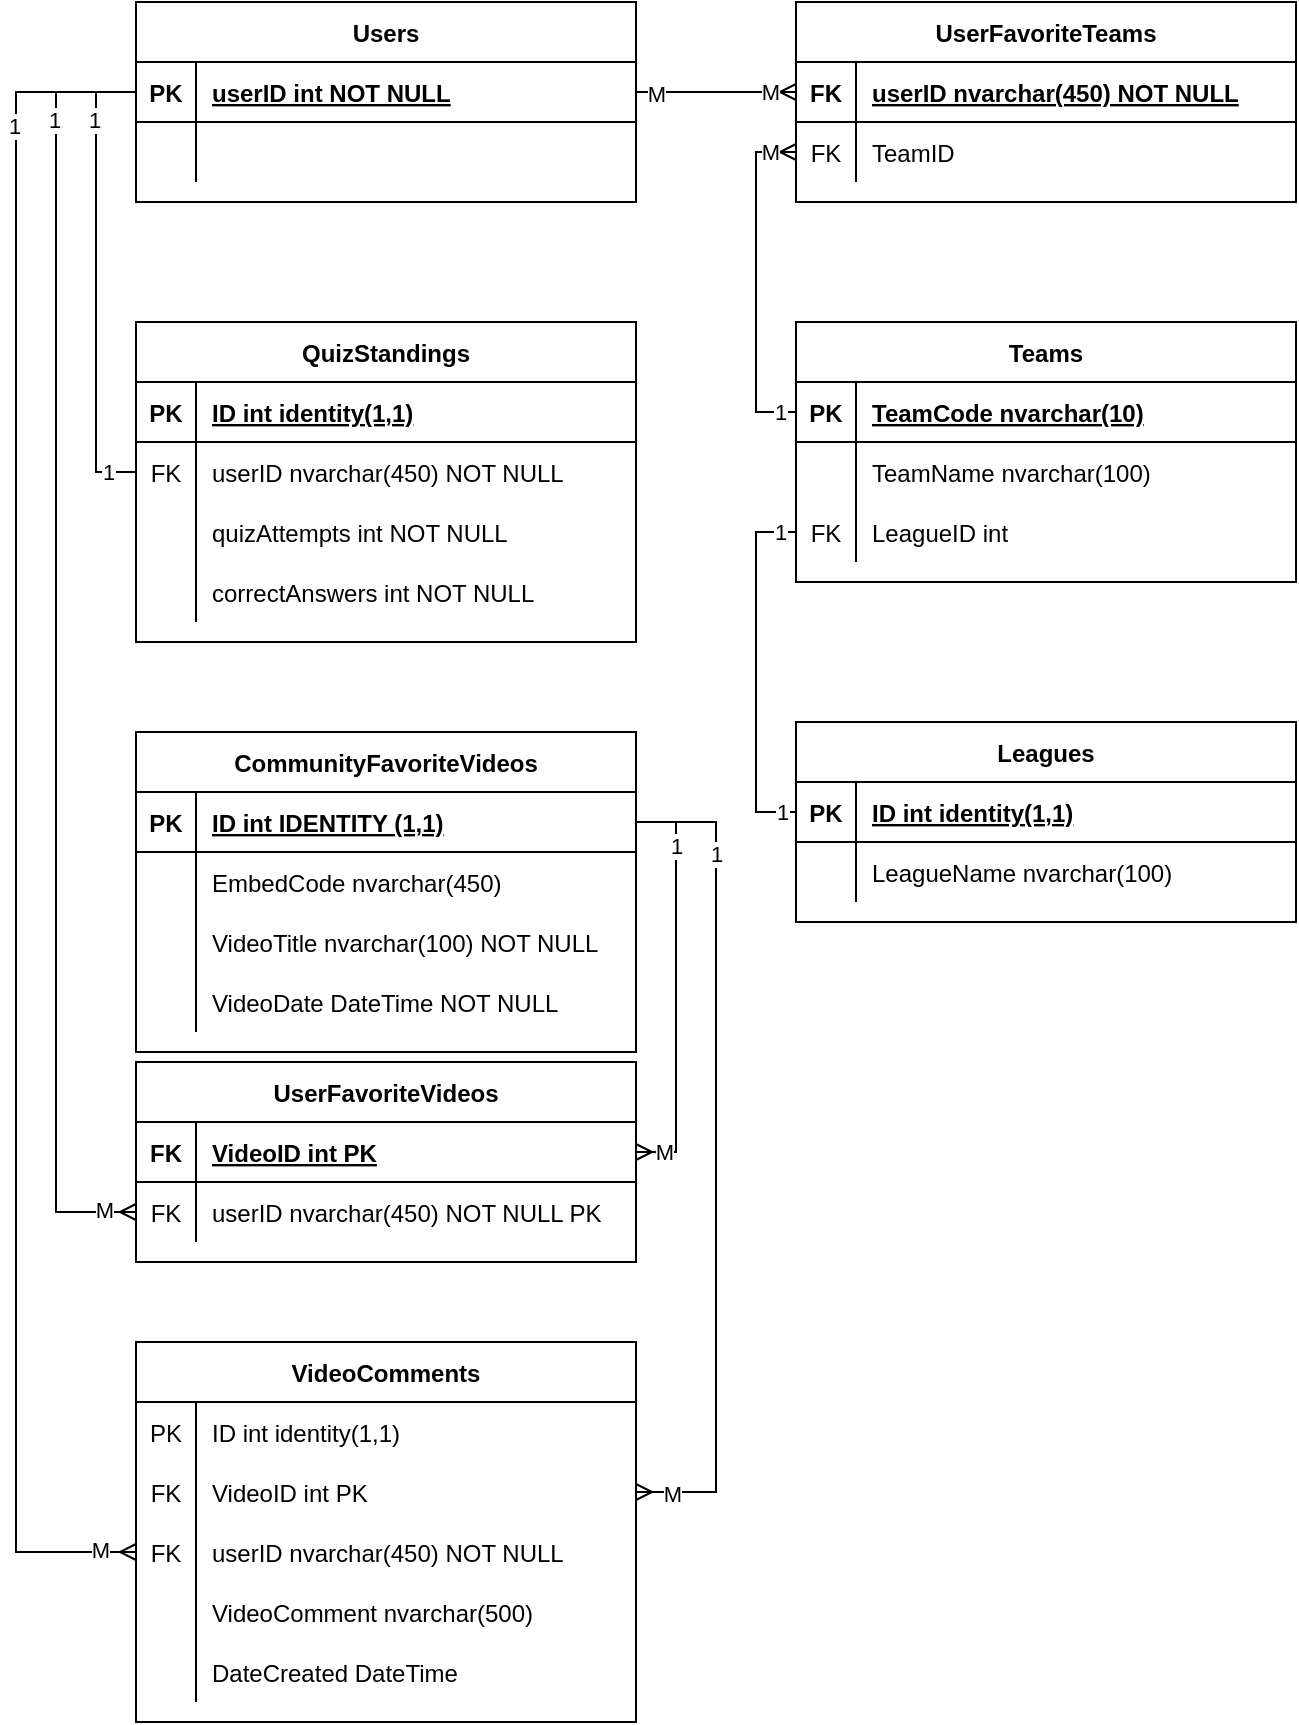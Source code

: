 <mxfile version="13.10.2" type="device"><diagram id="R2lEEEUBdFMjLlhIrx00" name="Page-1"><mxGraphModel dx="1718" dy="962" grid="1" gridSize="10" guides="1" tooltips="1" connect="1" arrows="1" fold="1" page="1" pageScale="1" pageWidth="850" pageHeight="1100" math="0" shadow="0" extFonts="Permanent Marker^https://fonts.googleapis.com/css?family=Permanent+Marker"><root><mxCell id="0"/><mxCell id="1" parent="0"/><mxCell id="C-vyLk0tnHw3VtMMgP7b-2" value="UserFavoriteTeams" style="shape=table;startSize=30;container=1;collapsible=1;childLayout=tableLayout;fixedRows=1;rowLines=0;fontStyle=1;align=center;resizeLast=1;" parent="1" vertex="1"><mxGeometry x="450" y="120" width="250" height="100" as="geometry"/></mxCell><mxCell id="C-vyLk0tnHw3VtMMgP7b-3" value="" style="shape=partialRectangle;collapsible=0;dropTarget=0;pointerEvents=0;fillColor=none;points=[[0,0.5],[1,0.5]];portConstraint=eastwest;top=0;left=0;right=0;bottom=1;" parent="C-vyLk0tnHw3VtMMgP7b-2" vertex="1"><mxGeometry y="30" width="250" height="30" as="geometry"/></mxCell><mxCell id="C-vyLk0tnHw3VtMMgP7b-4" value="FK" style="shape=partialRectangle;overflow=hidden;connectable=0;fillColor=none;top=0;left=0;bottom=0;right=0;fontStyle=1;" parent="C-vyLk0tnHw3VtMMgP7b-3" vertex="1"><mxGeometry width="30" height="30" as="geometry"/></mxCell><mxCell id="C-vyLk0tnHw3VtMMgP7b-5" value="userID nvarchar(450) NOT NULL" style="shape=partialRectangle;overflow=hidden;connectable=0;fillColor=none;top=0;left=0;bottom=0;right=0;align=left;spacingLeft=6;fontStyle=5;" parent="C-vyLk0tnHw3VtMMgP7b-3" vertex="1"><mxGeometry x="30" width="220" height="30" as="geometry"/></mxCell><mxCell id="C-vyLk0tnHw3VtMMgP7b-6" value="" style="shape=partialRectangle;collapsible=0;dropTarget=0;pointerEvents=0;fillColor=none;points=[[0,0.5],[1,0.5]];portConstraint=eastwest;top=0;left=0;right=0;bottom=0;" parent="C-vyLk0tnHw3VtMMgP7b-2" vertex="1"><mxGeometry y="60" width="250" height="30" as="geometry"/></mxCell><mxCell id="C-vyLk0tnHw3VtMMgP7b-7" value="FK" style="shape=partialRectangle;overflow=hidden;connectable=0;fillColor=none;top=0;left=0;bottom=0;right=0;" parent="C-vyLk0tnHw3VtMMgP7b-6" vertex="1"><mxGeometry width="30" height="30" as="geometry"/></mxCell><mxCell id="C-vyLk0tnHw3VtMMgP7b-8" value="TeamID" style="shape=partialRectangle;overflow=hidden;connectable=0;fillColor=none;top=0;left=0;bottom=0;right=0;align=left;spacingLeft=6;" parent="C-vyLk0tnHw3VtMMgP7b-6" vertex="1"><mxGeometry x="30" width="220" height="30" as="geometry"/></mxCell><mxCell id="C-vyLk0tnHw3VtMMgP7b-13" value="Teams" style="shape=table;startSize=30;container=1;collapsible=1;childLayout=tableLayout;fixedRows=1;rowLines=0;fontStyle=1;align=center;resizeLast=1;" parent="1" vertex="1"><mxGeometry x="450" y="280" width="250" height="130" as="geometry"/></mxCell><mxCell id="C-vyLk0tnHw3VtMMgP7b-14" value="" style="shape=partialRectangle;collapsible=0;dropTarget=0;pointerEvents=0;fillColor=none;points=[[0,0.5],[1,0.5]];portConstraint=eastwest;top=0;left=0;right=0;bottom=1;" parent="C-vyLk0tnHw3VtMMgP7b-13" vertex="1"><mxGeometry y="30" width="250" height="30" as="geometry"/></mxCell><mxCell id="C-vyLk0tnHw3VtMMgP7b-15" value="PK" style="shape=partialRectangle;overflow=hidden;connectable=0;fillColor=none;top=0;left=0;bottom=0;right=0;fontStyle=1;" parent="C-vyLk0tnHw3VtMMgP7b-14" vertex="1"><mxGeometry width="30" height="30" as="geometry"/></mxCell><mxCell id="C-vyLk0tnHw3VtMMgP7b-16" value="TeamCode nvarchar(10)" style="shape=partialRectangle;overflow=hidden;connectable=0;fillColor=none;top=0;left=0;bottom=0;right=0;align=left;spacingLeft=6;fontStyle=5;" parent="C-vyLk0tnHw3VtMMgP7b-14" vertex="1"><mxGeometry x="30" width="220" height="30" as="geometry"/></mxCell><mxCell id="C-vyLk0tnHw3VtMMgP7b-17" value="" style="shape=partialRectangle;collapsible=0;dropTarget=0;pointerEvents=0;fillColor=none;points=[[0,0.5],[1,0.5]];portConstraint=eastwest;top=0;left=0;right=0;bottom=0;" parent="C-vyLk0tnHw3VtMMgP7b-13" vertex="1"><mxGeometry y="60" width="250" height="30" as="geometry"/></mxCell><mxCell id="C-vyLk0tnHw3VtMMgP7b-18" value="" style="shape=partialRectangle;overflow=hidden;connectable=0;fillColor=none;top=0;left=0;bottom=0;right=0;" parent="C-vyLk0tnHw3VtMMgP7b-17" vertex="1"><mxGeometry width="30" height="30" as="geometry"/></mxCell><mxCell id="C-vyLk0tnHw3VtMMgP7b-19" value="TeamName nvarchar(100)" style="shape=partialRectangle;overflow=hidden;connectable=0;fillColor=none;top=0;left=0;bottom=0;right=0;align=left;spacingLeft=6;" parent="C-vyLk0tnHw3VtMMgP7b-17" vertex="1"><mxGeometry x="30" width="220" height="30" as="geometry"/></mxCell><mxCell id="a4Ep99vdAqPUTgb9YSFr-7" value="" style="shape=partialRectangle;collapsible=0;dropTarget=0;pointerEvents=0;fillColor=none;points=[[0,0.5],[1,0.5]];portConstraint=eastwest;top=0;left=0;right=0;bottom=0;" vertex="1" parent="C-vyLk0tnHw3VtMMgP7b-13"><mxGeometry y="90" width="250" height="30" as="geometry"/></mxCell><mxCell id="a4Ep99vdAqPUTgb9YSFr-8" value="FK" style="shape=partialRectangle;overflow=hidden;connectable=0;fillColor=none;top=0;left=0;bottom=0;right=0;" vertex="1" parent="a4Ep99vdAqPUTgb9YSFr-7"><mxGeometry width="30" height="30" as="geometry"/></mxCell><mxCell id="a4Ep99vdAqPUTgb9YSFr-9" value="LeagueID int" style="shape=partialRectangle;overflow=hidden;connectable=0;fillColor=none;top=0;left=0;bottom=0;right=0;align=left;spacingLeft=6;" vertex="1" parent="a4Ep99vdAqPUTgb9YSFr-7"><mxGeometry x="30" width="220" height="30" as="geometry"/></mxCell><mxCell id="C-vyLk0tnHw3VtMMgP7b-23" value="Users" style="shape=table;startSize=30;container=1;collapsible=1;childLayout=tableLayout;fixedRows=1;rowLines=0;fontStyle=1;align=center;resizeLast=1;" parent="1" vertex="1"><mxGeometry x="120" y="120" width="250" height="100" as="geometry"/></mxCell><mxCell id="C-vyLk0tnHw3VtMMgP7b-24" value="" style="shape=partialRectangle;collapsible=0;dropTarget=0;pointerEvents=0;fillColor=none;points=[[0,0.5],[1,0.5]];portConstraint=eastwest;top=0;left=0;right=0;bottom=1;" parent="C-vyLk0tnHw3VtMMgP7b-23" vertex="1"><mxGeometry y="30" width="250" height="30" as="geometry"/></mxCell><mxCell id="C-vyLk0tnHw3VtMMgP7b-25" value="PK" style="shape=partialRectangle;overflow=hidden;connectable=0;fillColor=none;top=0;left=0;bottom=0;right=0;fontStyle=1;" parent="C-vyLk0tnHw3VtMMgP7b-24" vertex="1"><mxGeometry width="30" height="30" as="geometry"/></mxCell><mxCell id="C-vyLk0tnHw3VtMMgP7b-26" value="userID int NOT NULL " style="shape=partialRectangle;overflow=hidden;connectable=0;fillColor=none;top=0;left=0;bottom=0;right=0;align=left;spacingLeft=6;fontStyle=5;" parent="C-vyLk0tnHw3VtMMgP7b-24" vertex="1"><mxGeometry x="30" width="220" height="30" as="geometry"/></mxCell><mxCell id="C-vyLk0tnHw3VtMMgP7b-27" value="" style="shape=partialRectangle;collapsible=0;dropTarget=0;pointerEvents=0;fillColor=none;points=[[0,0.5],[1,0.5]];portConstraint=eastwest;top=0;left=0;right=0;bottom=0;" parent="C-vyLk0tnHw3VtMMgP7b-23" vertex="1"><mxGeometry y="60" width="250" height="30" as="geometry"/></mxCell><mxCell id="C-vyLk0tnHw3VtMMgP7b-28" value="" style="shape=partialRectangle;overflow=hidden;connectable=0;fillColor=none;top=0;left=0;bottom=0;right=0;" parent="C-vyLk0tnHw3VtMMgP7b-27" vertex="1"><mxGeometry width="30" height="30" as="geometry"/></mxCell><mxCell id="C-vyLk0tnHw3VtMMgP7b-29" value="" style="shape=partialRectangle;overflow=hidden;connectable=0;fillColor=none;top=0;left=0;bottom=0;right=0;align=left;spacingLeft=6;" parent="C-vyLk0tnHw3VtMMgP7b-27" vertex="1"><mxGeometry x="30" width="220" height="30" as="geometry"/></mxCell><mxCell id="a4Ep99vdAqPUTgb9YSFr-1" style="edgeStyle=orthogonalEdgeStyle;rounded=0;orthogonalLoop=1;jettySize=auto;html=1;exitX=1;exitY=0.5;exitDx=0;exitDy=0;entryX=0;entryY=0.5;entryDx=0;entryDy=0;endArrow=ERmany;endFill=0;" edge="1" parent="1" source="C-vyLk0tnHw3VtMMgP7b-24" target="C-vyLk0tnHw3VtMMgP7b-3"><mxGeometry relative="1" as="geometry"/></mxCell><mxCell id="a4Ep99vdAqPUTgb9YSFr-2" value="M" style="edgeLabel;html=1;align=center;verticalAlign=middle;resizable=0;points=[];" vertex="1" connectable="0" parent="a4Ep99vdAqPUTgb9YSFr-1"><mxGeometry x="-0.767" y="-1" relative="1" as="geometry"><mxPoint as="offset"/></mxGeometry></mxCell><mxCell id="a4Ep99vdAqPUTgb9YSFr-3" value="M" style="edgeLabel;html=1;align=center;verticalAlign=middle;resizable=0;points=[];" vertex="1" connectable="0" parent="a4Ep99vdAqPUTgb9YSFr-1"><mxGeometry x="0.675" relative="1" as="geometry"><mxPoint as="offset"/></mxGeometry></mxCell><mxCell id="a4Ep99vdAqPUTgb9YSFr-4" style="edgeStyle=orthogonalEdgeStyle;rounded=0;orthogonalLoop=1;jettySize=auto;html=1;exitX=0;exitY=0.5;exitDx=0;exitDy=0;entryX=0;entryY=0.5;entryDx=0;entryDy=0;startArrow=ERmany;startFill=0;endArrow=none;endFill=0;" edge="1" parent="1" source="C-vyLk0tnHw3VtMMgP7b-6" target="C-vyLk0tnHw3VtMMgP7b-14"><mxGeometry relative="1" as="geometry"/></mxCell><mxCell id="a4Ep99vdAqPUTgb9YSFr-5" value="1" style="edgeLabel;html=1;align=center;verticalAlign=middle;resizable=0;points=[];" vertex="1" connectable="0" parent="a4Ep99vdAqPUTgb9YSFr-4"><mxGeometry x="0.853" relative="1" as="geometry"><mxPoint x="4" as="offset"/></mxGeometry></mxCell><mxCell id="a4Ep99vdAqPUTgb9YSFr-6" value="M" style="edgeLabel;html=1;align=center;verticalAlign=middle;resizable=0;points=[];" vertex="1" connectable="0" parent="a4Ep99vdAqPUTgb9YSFr-4"><mxGeometry x="-0.921" relative="1" as="geometry"><mxPoint x="-7" as="offset"/></mxGeometry></mxCell><mxCell id="a4Ep99vdAqPUTgb9YSFr-10" value="Leagues" style="shape=table;startSize=30;container=1;collapsible=1;childLayout=tableLayout;fixedRows=1;rowLines=0;fontStyle=1;align=center;resizeLast=1;" vertex="1" parent="1"><mxGeometry x="450" y="480" width="250" height="100" as="geometry"/></mxCell><mxCell id="a4Ep99vdAqPUTgb9YSFr-11" value="" style="shape=partialRectangle;collapsible=0;dropTarget=0;pointerEvents=0;fillColor=none;points=[[0,0.5],[1,0.5]];portConstraint=eastwest;top=0;left=0;right=0;bottom=1;" vertex="1" parent="a4Ep99vdAqPUTgb9YSFr-10"><mxGeometry y="30" width="250" height="30" as="geometry"/></mxCell><mxCell id="a4Ep99vdAqPUTgb9YSFr-12" value="PK" style="shape=partialRectangle;overflow=hidden;connectable=0;fillColor=none;top=0;left=0;bottom=0;right=0;fontStyle=1;" vertex="1" parent="a4Ep99vdAqPUTgb9YSFr-11"><mxGeometry width="30" height="30" as="geometry"/></mxCell><mxCell id="a4Ep99vdAqPUTgb9YSFr-13" value="ID int identity(1,1)" style="shape=partialRectangle;overflow=hidden;connectable=0;fillColor=none;top=0;left=0;bottom=0;right=0;align=left;spacingLeft=6;fontStyle=5;" vertex="1" parent="a4Ep99vdAqPUTgb9YSFr-11"><mxGeometry x="30" width="220" height="30" as="geometry"/></mxCell><mxCell id="a4Ep99vdAqPUTgb9YSFr-14" value="" style="shape=partialRectangle;collapsible=0;dropTarget=0;pointerEvents=0;fillColor=none;points=[[0,0.5],[1,0.5]];portConstraint=eastwest;top=0;left=0;right=0;bottom=0;" vertex="1" parent="a4Ep99vdAqPUTgb9YSFr-10"><mxGeometry y="60" width="250" height="30" as="geometry"/></mxCell><mxCell id="a4Ep99vdAqPUTgb9YSFr-15" value="" style="shape=partialRectangle;overflow=hidden;connectable=0;fillColor=none;top=0;left=0;bottom=0;right=0;" vertex="1" parent="a4Ep99vdAqPUTgb9YSFr-14"><mxGeometry width="30" height="30" as="geometry"/></mxCell><mxCell id="a4Ep99vdAqPUTgb9YSFr-16" value="LeagueName nvarchar(100)" style="shape=partialRectangle;overflow=hidden;connectable=0;fillColor=none;top=0;left=0;bottom=0;right=0;align=left;spacingLeft=6;" vertex="1" parent="a4Ep99vdAqPUTgb9YSFr-14"><mxGeometry x="30" width="220" height="30" as="geometry"/></mxCell><mxCell id="a4Ep99vdAqPUTgb9YSFr-23" style="edgeStyle=orthogonalEdgeStyle;rounded=0;orthogonalLoop=1;jettySize=auto;html=1;entryX=0;entryY=0.5;entryDx=0;entryDy=0;startArrow=none;startFill=0;endArrow=none;endFill=0;" edge="1" parent="1" source="a4Ep99vdAqPUTgb9YSFr-7" target="a4Ep99vdAqPUTgb9YSFr-11"><mxGeometry relative="1" as="geometry"/></mxCell><mxCell id="a4Ep99vdAqPUTgb9YSFr-24" value="1" style="edgeLabel;html=1;align=center;verticalAlign=middle;resizable=0;points=[];" vertex="1" connectable="0" parent="a4Ep99vdAqPUTgb9YSFr-23"><mxGeometry x="-0.908" relative="1" as="geometry"><mxPoint as="offset"/></mxGeometry></mxCell><mxCell id="a4Ep99vdAqPUTgb9YSFr-25" value="1" style="edgeLabel;html=1;align=center;verticalAlign=middle;resizable=0;points=[];" vertex="1" connectable="0" parent="a4Ep99vdAqPUTgb9YSFr-23"><mxGeometry x="0.917" relative="1" as="geometry"><mxPoint as="offset"/></mxGeometry></mxCell><mxCell id="a4Ep99vdAqPUTgb9YSFr-26" value="QuizStandings" style="shape=table;startSize=30;container=1;collapsible=1;childLayout=tableLayout;fixedRows=1;rowLines=0;fontStyle=1;align=center;resizeLast=1;" vertex="1" parent="1"><mxGeometry x="120" y="280" width="250" height="160" as="geometry"/></mxCell><mxCell id="a4Ep99vdAqPUTgb9YSFr-27" value="" style="shape=partialRectangle;collapsible=0;dropTarget=0;pointerEvents=0;fillColor=none;points=[[0,0.5],[1,0.5]];portConstraint=eastwest;top=0;left=0;right=0;bottom=1;" vertex="1" parent="a4Ep99vdAqPUTgb9YSFr-26"><mxGeometry y="30" width="250" height="30" as="geometry"/></mxCell><mxCell id="a4Ep99vdAqPUTgb9YSFr-28" value="PK" style="shape=partialRectangle;overflow=hidden;connectable=0;fillColor=none;top=0;left=0;bottom=0;right=0;fontStyle=1;" vertex="1" parent="a4Ep99vdAqPUTgb9YSFr-27"><mxGeometry width="30" height="30" as="geometry"/></mxCell><mxCell id="a4Ep99vdAqPUTgb9YSFr-29" value="ID int identity(1,1)" style="shape=partialRectangle;overflow=hidden;connectable=0;fillColor=none;top=0;left=0;bottom=0;right=0;align=left;spacingLeft=6;fontStyle=5;" vertex="1" parent="a4Ep99vdAqPUTgb9YSFr-27"><mxGeometry x="30" width="220" height="30" as="geometry"/></mxCell><mxCell id="a4Ep99vdAqPUTgb9YSFr-33" value="" style="shape=partialRectangle;collapsible=0;dropTarget=0;pointerEvents=0;fillColor=none;points=[[0,0.5],[1,0.5]];portConstraint=eastwest;top=0;left=0;right=0;bottom=0;" vertex="1" parent="a4Ep99vdAqPUTgb9YSFr-26"><mxGeometry y="60" width="250" height="30" as="geometry"/></mxCell><mxCell id="a4Ep99vdAqPUTgb9YSFr-34" value="FK" style="shape=partialRectangle;overflow=hidden;connectable=0;fillColor=none;top=0;left=0;bottom=0;right=0;" vertex="1" parent="a4Ep99vdAqPUTgb9YSFr-33"><mxGeometry width="30" height="30" as="geometry"/></mxCell><mxCell id="a4Ep99vdAqPUTgb9YSFr-35" value="userID nvarchar(450) NOT NULL" style="shape=partialRectangle;overflow=hidden;connectable=0;fillColor=none;top=0;left=0;bottom=0;right=0;align=left;spacingLeft=6;" vertex="1" parent="a4Ep99vdAqPUTgb9YSFr-33"><mxGeometry x="30" width="220" height="30" as="geometry"/></mxCell><mxCell id="a4Ep99vdAqPUTgb9YSFr-36" value="" style="shape=partialRectangle;collapsible=0;dropTarget=0;pointerEvents=0;fillColor=none;points=[[0,0.5],[1,0.5]];portConstraint=eastwest;top=0;left=0;right=0;bottom=0;" vertex="1" parent="a4Ep99vdAqPUTgb9YSFr-26"><mxGeometry y="90" width="250" height="30" as="geometry"/></mxCell><mxCell id="a4Ep99vdAqPUTgb9YSFr-37" value="" style="shape=partialRectangle;overflow=hidden;connectable=0;fillColor=none;top=0;left=0;bottom=0;right=0;" vertex="1" parent="a4Ep99vdAqPUTgb9YSFr-36"><mxGeometry width="30" height="30" as="geometry"/></mxCell><mxCell id="a4Ep99vdAqPUTgb9YSFr-38" value="quizAttempts int NOT NULL" style="shape=partialRectangle;overflow=hidden;connectable=0;fillColor=none;top=0;left=0;bottom=0;right=0;align=left;spacingLeft=6;" vertex="1" parent="a4Ep99vdAqPUTgb9YSFr-36"><mxGeometry x="30" width="220" height="30" as="geometry"/></mxCell><mxCell id="a4Ep99vdAqPUTgb9YSFr-44" value="" style="shape=partialRectangle;collapsible=0;dropTarget=0;pointerEvents=0;fillColor=none;points=[[0,0.5],[1,0.5]];portConstraint=eastwest;top=0;left=0;right=0;bottom=0;" vertex="1" parent="a4Ep99vdAqPUTgb9YSFr-26"><mxGeometry y="120" width="250" height="30" as="geometry"/></mxCell><mxCell id="a4Ep99vdAqPUTgb9YSFr-45" value="" style="shape=partialRectangle;overflow=hidden;connectable=0;fillColor=none;top=0;left=0;bottom=0;right=0;" vertex="1" parent="a4Ep99vdAqPUTgb9YSFr-44"><mxGeometry width="30" height="30" as="geometry"/></mxCell><mxCell id="a4Ep99vdAqPUTgb9YSFr-46" value="correctAnswers int NOT NULL" style="shape=partialRectangle;overflow=hidden;connectable=0;fillColor=none;top=0;left=0;bottom=0;right=0;align=left;spacingLeft=6;" vertex="1" parent="a4Ep99vdAqPUTgb9YSFr-44"><mxGeometry x="30" width="220" height="30" as="geometry"/></mxCell><mxCell id="a4Ep99vdAqPUTgb9YSFr-41" style="edgeStyle=orthogonalEdgeStyle;rounded=0;orthogonalLoop=1;jettySize=auto;html=1;entryX=0;entryY=0.5;entryDx=0;entryDy=0;startArrow=none;startFill=0;endArrow=none;endFill=0;" edge="1" parent="1" source="C-vyLk0tnHw3VtMMgP7b-24" target="a4Ep99vdAqPUTgb9YSFr-33"><mxGeometry relative="1" as="geometry"/></mxCell><mxCell id="a4Ep99vdAqPUTgb9YSFr-42" value="1" style="edgeLabel;html=1;align=center;verticalAlign=middle;resizable=0;points=[];" vertex="1" connectable="0" parent="a4Ep99vdAqPUTgb9YSFr-41"><mxGeometry x="-0.943" relative="1" as="geometry"><mxPoint x="-14.39" y="14" as="offset"/></mxGeometry></mxCell><mxCell id="a4Ep99vdAqPUTgb9YSFr-43" value="1" style="edgeLabel;html=1;align=center;verticalAlign=middle;resizable=0;points=[];" vertex="1" connectable="0" parent="a4Ep99vdAqPUTgb9YSFr-41"><mxGeometry x="0.857" relative="1" as="geometry"><mxPoint x="2" as="offset"/></mxGeometry></mxCell><mxCell id="a4Ep99vdAqPUTgb9YSFr-47" value="UserFavoriteVideos" style="shape=table;startSize=30;container=1;collapsible=1;childLayout=tableLayout;fixedRows=1;rowLines=0;fontStyle=1;align=center;resizeLast=1;" vertex="1" parent="1"><mxGeometry x="120" y="650" width="250" height="100" as="geometry"/></mxCell><mxCell id="a4Ep99vdAqPUTgb9YSFr-48" value="" style="shape=partialRectangle;collapsible=0;dropTarget=0;pointerEvents=0;fillColor=none;points=[[0,0.5],[1,0.5]];portConstraint=eastwest;top=0;left=0;right=0;bottom=1;" vertex="1" parent="a4Ep99vdAqPUTgb9YSFr-47"><mxGeometry y="30" width="250" height="30" as="geometry"/></mxCell><mxCell id="a4Ep99vdAqPUTgb9YSFr-49" value="FK" style="shape=partialRectangle;overflow=hidden;connectable=0;fillColor=none;top=0;left=0;bottom=0;right=0;fontStyle=1;" vertex="1" parent="a4Ep99vdAqPUTgb9YSFr-48"><mxGeometry width="30" height="30" as="geometry"/></mxCell><mxCell id="a4Ep99vdAqPUTgb9YSFr-50" value="VideoID int PK" style="shape=partialRectangle;overflow=hidden;connectable=0;fillColor=none;top=0;left=0;bottom=0;right=0;align=left;spacingLeft=6;fontStyle=5;" vertex="1" parent="a4Ep99vdAqPUTgb9YSFr-48"><mxGeometry x="30" width="220" height="30" as="geometry"/></mxCell><mxCell id="a4Ep99vdAqPUTgb9YSFr-51" value="" style="shape=partialRectangle;collapsible=0;dropTarget=0;pointerEvents=0;fillColor=none;points=[[0,0.5],[1,0.5]];portConstraint=eastwest;top=0;left=0;right=0;bottom=0;" vertex="1" parent="a4Ep99vdAqPUTgb9YSFr-47"><mxGeometry y="60" width="250" height="30" as="geometry"/></mxCell><mxCell id="a4Ep99vdAqPUTgb9YSFr-52" value="FK" style="shape=partialRectangle;overflow=hidden;connectable=0;fillColor=none;top=0;left=0;bottom=0;right=0;" vertex="1" parent="a4Ep99vdAqPUTgb9YSFr-51"><mxGeometry width="30" height="30" as="geometry"/></mxCell><mxCell id="a4Ep99vdAqPUTgb9YSFr-53" value="userID nvarchar(450) NOT NULL PK" style="shape=partialRectangle;overflow=hidden;connectable=0;fillColor=none;top=0;left=0;bottom=0;right=0;align=left;spacingLeft=6;" vertex="1" parent="a4Ep99vdAqPUTgb9YSFr-51"><mxGeometry x="30" width="220" height="30" as="geometry"/></mxCell><mxCell id="a4Ep99vdAqPUTgb9YSFr-63" style="edgeStyle=orthogonalEdgeStyle;rounded=0;orthogonalLoop=1;jettySize=auto;html=1;entryX=0;entryY=0.5;entryDx=0;entryDy=0;startArrow=none;startFill=0;endArrow=ERmany;endFill=0;" edge="1" parent="1" source="C-vyLk0tnHw3VtMMgP7b-24" target="a4Ep99vdAqPUTgb9YSFr-51"><mxGeometry relative="1" as="geometry"><Array as="points"><mxPoint x="80" y="165"/><mxPoint x="80" y="725"/></Array></mxGeometry></mxCell><mxCell id="a4Ep99vdAqPUTgb9YSFr-64" value="M" style="edgeLabel;html=1;align=center;verticalAlign=middle;resizable=0;points=[];" vertex="1" connectable="0" parent="a4Ep99vdAqPUTgb9YSFr-63"><mxGeometry x="0.927" y="1" relative="1" as="geometry"><mxPoint x="7" as="offset"/></mxGeometry></mxCell><mxCell id="a4Ep99vdAqPUTgb9YSFr-107" value="1" style="edgeLabel;html=1;align=center;verticalAlign=middle;resizable=0;points=[];" vertex="1" connectable="0" parent="a4Ep99vdAqPUTgb9YSFr-63"><mxGeometry x="-0.83" y="1" relative="1" as="geometry"><mxPoint x="-1" y="-0.258" as="offset"/></mxGeometry></mxCell><mxCell id="a4Ep99vdAqPUTgb9YSFr-111" value="1" style="edgeLabel;html=1;align=center;verticalAlign=middle;resizable=0;points=[];" vertex="1" connectable="0" parent="a4Ep99vdAqPUTgb9YSFr-63"><mxGeometry x="-0.83" y="1" relative="1" as="geometry"><mxPoint x="-2" y="-0.258" as="offset"/></mxGeometry></mxCell><mxCell id="a4Ep99vdAqPUTgb9YSFr-65" value="VideoComments" style="shape=table;startSize=30;container=1;collapsible=1;childLayout=tableLayout;fixedRows=1;rowLines=0;fontStyle=1;align=center;resizeLast=1;" vertex="1" parent="1"><mxGeometry x="120" y="790" width="250" height="190" as="geometry"/></mxCell><mxCell id="a4Ep99vdAqPUTgb9YSFr-69" value="" style="shape=partialRectangle;collapsible=0;dropTarget=0;pointerEvents=0;fillColor=none;points=[[0,0.5],[1,0.5]];portConstraint=eastwest;top=0;left=0;right=0;bottom=0;" vertex="1" parent="a4Ep99vdAqPUTgb9YSFr-65"><mxGeometry y="30" width="250" height="30" as="geometry"/></mxCell><mxCell id="a4Ep99vdAqPUTgb9YSFr-70" value="PK" style="shape=partialRectangle;overflow=hidden;connectable=0;fillColor=none;top=0;left=0;bottom=0;right=0;" vertex="1" parent="a4Ep99vdAqPUTgb9YSFr-69"><mxGeometry width="30" height="30" as="geometry"/></mxCell><mxCell id="a4Ep99vdAqPUTgb9YSFr-71" value="ID int identity(1,1)" style="shape=partialRectangle;overflow=hidden;connectable=0;fillColor=none;top=0;left=0;bottom=0;right=0;align=left;spacingLeft=6;" vertex="1" parent="a4Ep99vdAqPUTgb9YSFr-69"><mxGeometry x="30" width="220" height="30" as="geometry"/></mxCell><mxCell id="a4Ep99vdAqPUTgb9YSFr-112" value="" style="shape=partialRectangle;collapsible=0;dropTarget=0;pointerEvents=0;fillColor=none;points=[[0,0.5],[1,0.5]];portConstraint=eastwest;top=0;left=0;right=0;bottom=0;" vertex="1" parent="a4Ep99vdAqPUTgb9YSFr-65"><mxGeometry y="60" width="250" height="30" as="geometry"/></mxCell><mxCell id="a4Ep99vdAqPUTgb9YSFr-113" value="FK" style="shape=partialRectangle;overflow=hidden;connectable=0;fillColor=none;top=0;left=0;bottom=0;right=0;" vertex="1" parent="a4Ep99vdAqPUTgb9YSFr-112"><mxGeometry width="30" height="30" as="geometry"/></mxCell><mxCell id="a4Ep99vdAqPUTgb9YSFr-114" value="VideoID int PK" style="shape=partialRectangle;overflow=hidden;connectable=0;fillColor=none;top=0;left=0;bottom=0;right=0;align=left;spacingLeft=6;" vertex="1" parent="a4Ep99vdAqPUTgb9YSFr-112"><mxGeometry x="30" width="220" height="30" as="geometry"/></mxCell><mxCell id="a4Ep99vdAqPUTgb9YSFr-98" value="" style="shape=partialRectangle;collapsible=0;dropTarget=0;pointerEvents=0;fillColor=none;points=[[0,0.5],[1,0.5]];portConstraint=eastwest;top=0;left=0;right=0;bottom=0;" vertex="1" parent="a4Ep99vdAqPUTgb9YSFr-65"><mxGeometry y="90" width="250" height="30" as="geometry"/></mxCell><mxCell id="a4Ep99vdAqPUTgb9YSFr-99" value="FK" style="shape=partialRectangle;overflow=hidden;connectable=0;fillColor=none;top=0;left=0;bottom=0;right=0;" vertex="1" parent="a4Ep99vdAqPUTgb9YSFr-98"><mxGeometry width="30" height="30" as="geometry"/></mxCell><mxCell id="a4Ep99vdAqPUTgb9YSFr-100" value="userID nvarchar(450) NOT NULL" style="shape=partialRectangle;overflow=hidden;connectable=0;fillColor=none;top=0;left=0;bottom=0;right=0;align=left;spacingLeft=6;" vertex="1" parent="a4Ep99vdAqPUTgb9YSFr-98"><mxGeometry x="30" width="220" height="30" as="geometry"/></mxCell><mxCell id="a4Ep99vdAqPUTgb9YSFr-94" value="" style="shape=partialRectangle;collapsible=0;dropTarget=0;pointerEvents=0;fillColor=none;points=[[0,0.5],[1,0.5]];portConstraint=eastwest;top=0;left=0;right=0;bottom=0;" vertex="1" parent="a4Ep99vdAqPUTgb9YSFr-65"><mxGeometry y="120" width="250" height="30" as="geometry"/></mxCell><mxCell id="a4Ep99vdAqPUTgb9YSFr-95" value="" style="shape=partialRectangle;overflow=hidden;connectable=0;fillColor=none;top=0;left=0;bottom=0;right=0;" vertex="1" parent="a4Ep99vdAqPUTgb9YSFr-94"><mxGeometry width="30" height="30" as="geometry"/></mxCell><mxCell id="a4Ep99vdAqPUTgb9YSFr-96" value="VideoComment nvarchar(500)" style="shape=partialRectangle;overflow=hidden;connectable=0;fillColor=none;top=0;left=0;bottom=0;right=0;align=left;spacingLeft=6;" vertex="1" parent="a4Ep99vdAqPUTgb9YSFr-94"><mxGeometry x="30" width="220" height="30" as="geometry"/></mxCell><mxCell id="a4Ep99vdAqPUTgb9YSFr-78" value="" style="shape=partialRectangle;collapsible=0;dropTarget=0;pointerEvents=0;fillColor=none;points=[[0,0.5],[1,0.5]];portConstraint=eastwest;top=0;left=0;right=0;bottom=0;" vertex="1" parent="a4Ep99vdAqPUTgb9YSFr-65"><mxGeometry y="150" width="250" height="30" as="geometry"/></mxCell><mxCell id="a4Ep99vdAqPUTgb9YSFr-79" value="" style="shape=partialRectangle;overflow=hidden;connectable=0;fillColor=none;top=0;left=0;bottom=0;right=0;" vertex="1" parent="a4Ep99vdAqPUTgb9YSFr-78"><mxGeometry width="30" height="30" as="geometry"/></mxCell><mxCell id="a4Ep99vdAqPUTgb9YSFr-80" value="DateCreated DateTime" style="shape=partialRectangle;overflow=hidden;connectable=0;fillColor=none;top=0;left=0;bottom=0;right=0;align=left;spacingLeft=6;" vertex="1" parent="a4Ep99vdAqPUTgb9YSFr-78"><mxGeometry x="30" width="220" height="30" as="geometry"/></mxCell><mxCell id="a4Ep99vdAqPUTgb9YSFr-81" value="CommunityFavoriteVideos" style="shape=table;startSize=30;container=1;collapsible=1;childLayout=tableLayout;fixedRows=1;rowLines=0;fontStyle=1;align=center;resizeLast=1;" vertex="1" parent="1"><mxGeometry x="120" y="485" width="250" height="160" as="geometry"/></mxCell><mxCell id="a4Ep99vdAqPUTgb9YSFr-82" value="" style="shape=partialRectangle;collapsible=0;dropTarget=0;pointerEvents=0;fillColor=none;points=[[0,0.5],[1,0.5]];portConstraint=eastwest;top=0;left=0;right=0;bottom=1;" vertex="1" parent="a4Ep99vdAqPUTgb9YSFr-81"><mxGeometry y="30" width="250" height="30" as="geometry"/></mxCell><mxCell id="a4Ep99vdAqPUTgb9YSFr-83" value="PK" style="shape=partialRectangle;overflow=hidden;connectable=0;fillColor=none;top=0;left=0;bottom=0;right=0;fontStyle=1;" vertex="1" parent="a4Ep99vdAqPUTgb9YSFr-82"><mxGeometry width="30" height="30" as="geometry"/></mxCell><mxCell id="a4Ep99vdAqPUTgb9YSFr-84" value="ID int IDENTITY (1,1)" style="shape=partialRectangle;overflow=hidden;connectable=0;fillColor=none;top=0;left=0;bottom=0;right=0;align=left;spacingLeft=6;fontStyle=5;" vertex="1" parent="a4Ep99vdAqPUTgb9YSFr-82"><mxGeometry x="30" width="220" height="30" as="geometry"/></mxCell><mxCell id="a4Ep99vdAqPUTgb9YSFr-88" value="" style="shape=partialRectangle;collapsible=0;dropTarget=0;pointerEvents=0;fillColor=none;points=[[0,0.5],[1,0.5]];portConstraint=eastwest;top=0;left=0;right=0;bottom=0;" vertex="1" parent="a4Ep99vdAqPUTgb9YSFr-81"><mxGeometry y="60" width="250" height="30" as="geometry"/></mxCell><mxCell id="a4Ep99vdAqPUTgb9YSFr-89" value="" style="shape=partialRectangle;overflow=hidden;connectable=0;fillColor=none;top=0;left=0;bottom=0;right=0;" vertex="1" parent="a4Ep99vdAqPUTgb9YSFr-88"><mxGeometry width="30" height="30" as="geometry"/></mxCell><mxCell id="a4Ep99vdAqPUTgb9YSFr-90" value="EmbedCode nvarchar(450)" style="shape=partialRectangle;overflow=hidden;connectable=0;fillColor=none;top=0;left=0;bottom=0;right=0;align=left;spacingLeft=6;" vertex="1" parent="a4Ep99vdAqPUTgb9YSFr-88"><mxGeometry x="30" width="220" height="30" as="geometry"/></mxCell><mxCell id="a4Ep99vdAqPUTgb9YSFr-122" value="" style="shape=partialRectangle;collapsible=0;dropTarget=0;pointerEvents=0;fillColor=none;points=[[0,0.5],[1,0.5]];portConstraint=eastwest;top=0;left=0;right=0;bottom=0;" vertex="1" parent="a4Ep99vdAqPUTgb9YSFr-81"><mxGeometry y="90" width="250" height="30" as="geometry"/></mxCell><mxCell id="a4Ep99vdAqPUTgb9YSFr-123" value="" style="shape=partialRectangle;overflow=hidden;connectable=0;fillColor=none;top=0;left=0;bottom=0;right=0;" vertex="1" parent="a4Ep99vdAqPUTgb9YSFr-122"><mxGeometry width="30" height="30" as="geometry"/></mxCell><mxCell id="a4Ep99vdAqPUTgb9YSFr-124" value="VideoTitle nvarchar(100) NOT NULL" style="shape=partialRectangle;overflow=hidden;connectable=0;fillColor=none;top=0;left=0;bottom=0;right=0;align=left;spacingLeft=6;" vertex="1" parent="a4Ep99vdAqPUTgb9YSFr-122"><mxGeometry x="30" width="220" height="30" as="geometry"/></mxCell><mxCell id="a4Ep99vdAqPUTgb9YSFr-91" value="" style="shape=partialRectangle;collapsible=0;dropTarget=0;pointerEvents=0;fillColor=none;points=[[0,0.5],[1,0.5]];portConstraint=eastwest;top=0;left=0;right=0;bottom=0;" vertex="1" parent="a4Ep99vdAqPUTgb9YSFr-81"><mxGeometry y="120" width="250" height="30" as="geometry"/></mxCell><mxCell id="a4Ep99vdAqPUTgb9YSFr-92" value="" style="shape=partialRectangle;overflow=hidden;connectable=0;fillColor=none;top=0;left=0;bottom=0;right=0;" vertex="1" parent="a4Ep99vdAqPUTgb9YSFr-91"><mxGeometry width="30" height="30" as="geometry"/></mxCell><mxCell id="a4Ep99vdAqPUTgb9YSFr-93" value="VideoDate DateTime NOT NULL" style="shape=partialRectangle;overflow=hidden;connectable=0;fillColor=none;top=0;left=0;bottom=0;right=0;align=left;spacingLeft=6;" vertex="1" parent="a4Ep99vdAqPUTgb9YSFr-91"><mxGeometry x="30" width="220" height="30" as="geometry"/></mxCell><mxCell id="a4Ep99vdAqPUTgb9YSFr-97" style="edgeStyle=orthogonalEdgeStyle;rounded=0;orthogonalLoop=1;jettySize=auto;html=1;entryX=1;entryY=0.5;entryDx=0;entryDy=0;startArrow=none;startFill=0;endArrow=ERmany;endFill=0;exitX=1;exitY=0.5;exitDx=0;exitDy=0;" edge="1" parent="1" source="a4Ep99vdAqPUTgb9YSFr-82" target="a4Ep99vdAqPUTgb9YSFr-112"><mxGeometry relative="1" as="geometry"><Array as="points"><mxPoint x="410" y="530"/><mxPoint x="410" y="865"/></Array></mxGeometry></mxCell><mxCell id="a4Ep99vdAqPUTgb9YSFr-103" value="M" style="edgeLabel;html=1;align=center;verticalAlign=middle;resizable=0;points=[];" vertex="1" connectable="0" parent="a4Ep99vdAqPUTgb9YSFr-97"><mxGeometry x="0.85" y="1" relative="1" as="geometry"><mxPoint x="-13" as="offset"/></mxGeometry></mxCell><mxCell id="a4Ep99vdAqPUTgb9YSFr-109" value="1" style="edgeLabel;html=1;align=center;verticalAlign=middle;resizable=0;points=[];" vertex="1" connectable="0" parent="a4Ep99vdAqPUTgb9YSFr-97"><mxGeometry x="-0.717" relative="1" as="geometry"><mxPoint y="-3" as="offset"/></mxGeometry></mxCell><mxCell id="a4Ep99vdAqPUTgb9YSFr-101" style="edgeStyle=orthogonalEdgeStyle;rounded=0;orthogonalLoop=1;jettySize=auto;html=1;entryX=0;entryY=0.5;entryDx=0;entryDy=0;startArrow=none;startFill=0;endArrow=ERmany;endFill=0;" edge="1" parent="1" source="C-vyLk0tnHw3VtMMgP7b-24" target="a4Ep99vdAqPUTgb9YSFr-98"><mxGeometry relative="1" as="geometry"><Array as="points"><mxPoint x="60" y="165.0"/><mxPoint x="60" y="895"/></Array></mxGeometry></mxCell><mxCell id="a4Ep99vdAqPUTgb9YSFr-102" value="M" style="edgeLabel;html=1;align=center;verticalAlign=middle;resizable=0;points=[];" vertex="1" connectable="0" parent="a4Ep99vdAqPUTgb9YSFr-101"><mxGeometry x="0.956" y="1" relative="1" as="geometry"><mxPoint as="offset"/></mxGeometry></mxCell><mxCell id="a4Ep99vdAqPUTgb9YSFr-110" value="1" style="edgeLabel;html=1;align=center;verticalAlign=middle;resizable=0;points=[];" vertex="1" connectable="0" parent="a4Ep99vdAqPUTgb9YSFr-101"><mxGeometry x="-0.821" y="-1" relative="1" as="geometry"><mxPoint y="0.645" as="offset"/></mxGeometry></mxCell><mxCell id="a4Ep99vdAqPUTgb9YSFr-105" style="edgeStyle=orthogonalEdgeStyle;rounded=0;orthogonalLoop=1;jettySize=auto;html=1;exitX=1;exitY=0.5;exitDx=0;exitDy=0;entryX=1;entryY=0.5;entryDx=0;entryDy=0;startArrow=none;startFill=0;endArrow=ERmany;endFill=0;" edge="1" parent="1" source="a4Ep99vdAqPUTgb9YSFr-82" target="a4Ep99vdAqPUTgb9YSFr-48"><mxGeometry relative="1" as="geometry"/></mxCell><mxCell id="a4Ep99vdAqPUTgb9YSFr-106" value="M" style="edgeLabel;html=1;align=center;verticalAlign=middle;resizable=0;points=[];" vertex="1" connectable="0" parent="a4Ep99vdAqPUTgb9YSFr-105"><mxGeometry x="0.88" relative="1" as="geometry"><mxPoint x="1" as="offset"/></mxGeometry></mxCell><mxCell id="a4Ep99vdAqPUTgb9YSFr-108" value="1" style="edgeLabel;html=1;align=center;verticalAlign=middle;resizable=0;points=[];" vertex="1" connectable="0" parent="a4Ep99vdAqPUTgb9YSFr-105"><mxGeometry x="-0.692" relative="1" as="geometry"><mxPoint as="offset"/></mxGeometry></mxCell></root></mxGraphModel></diagram></mxfile>